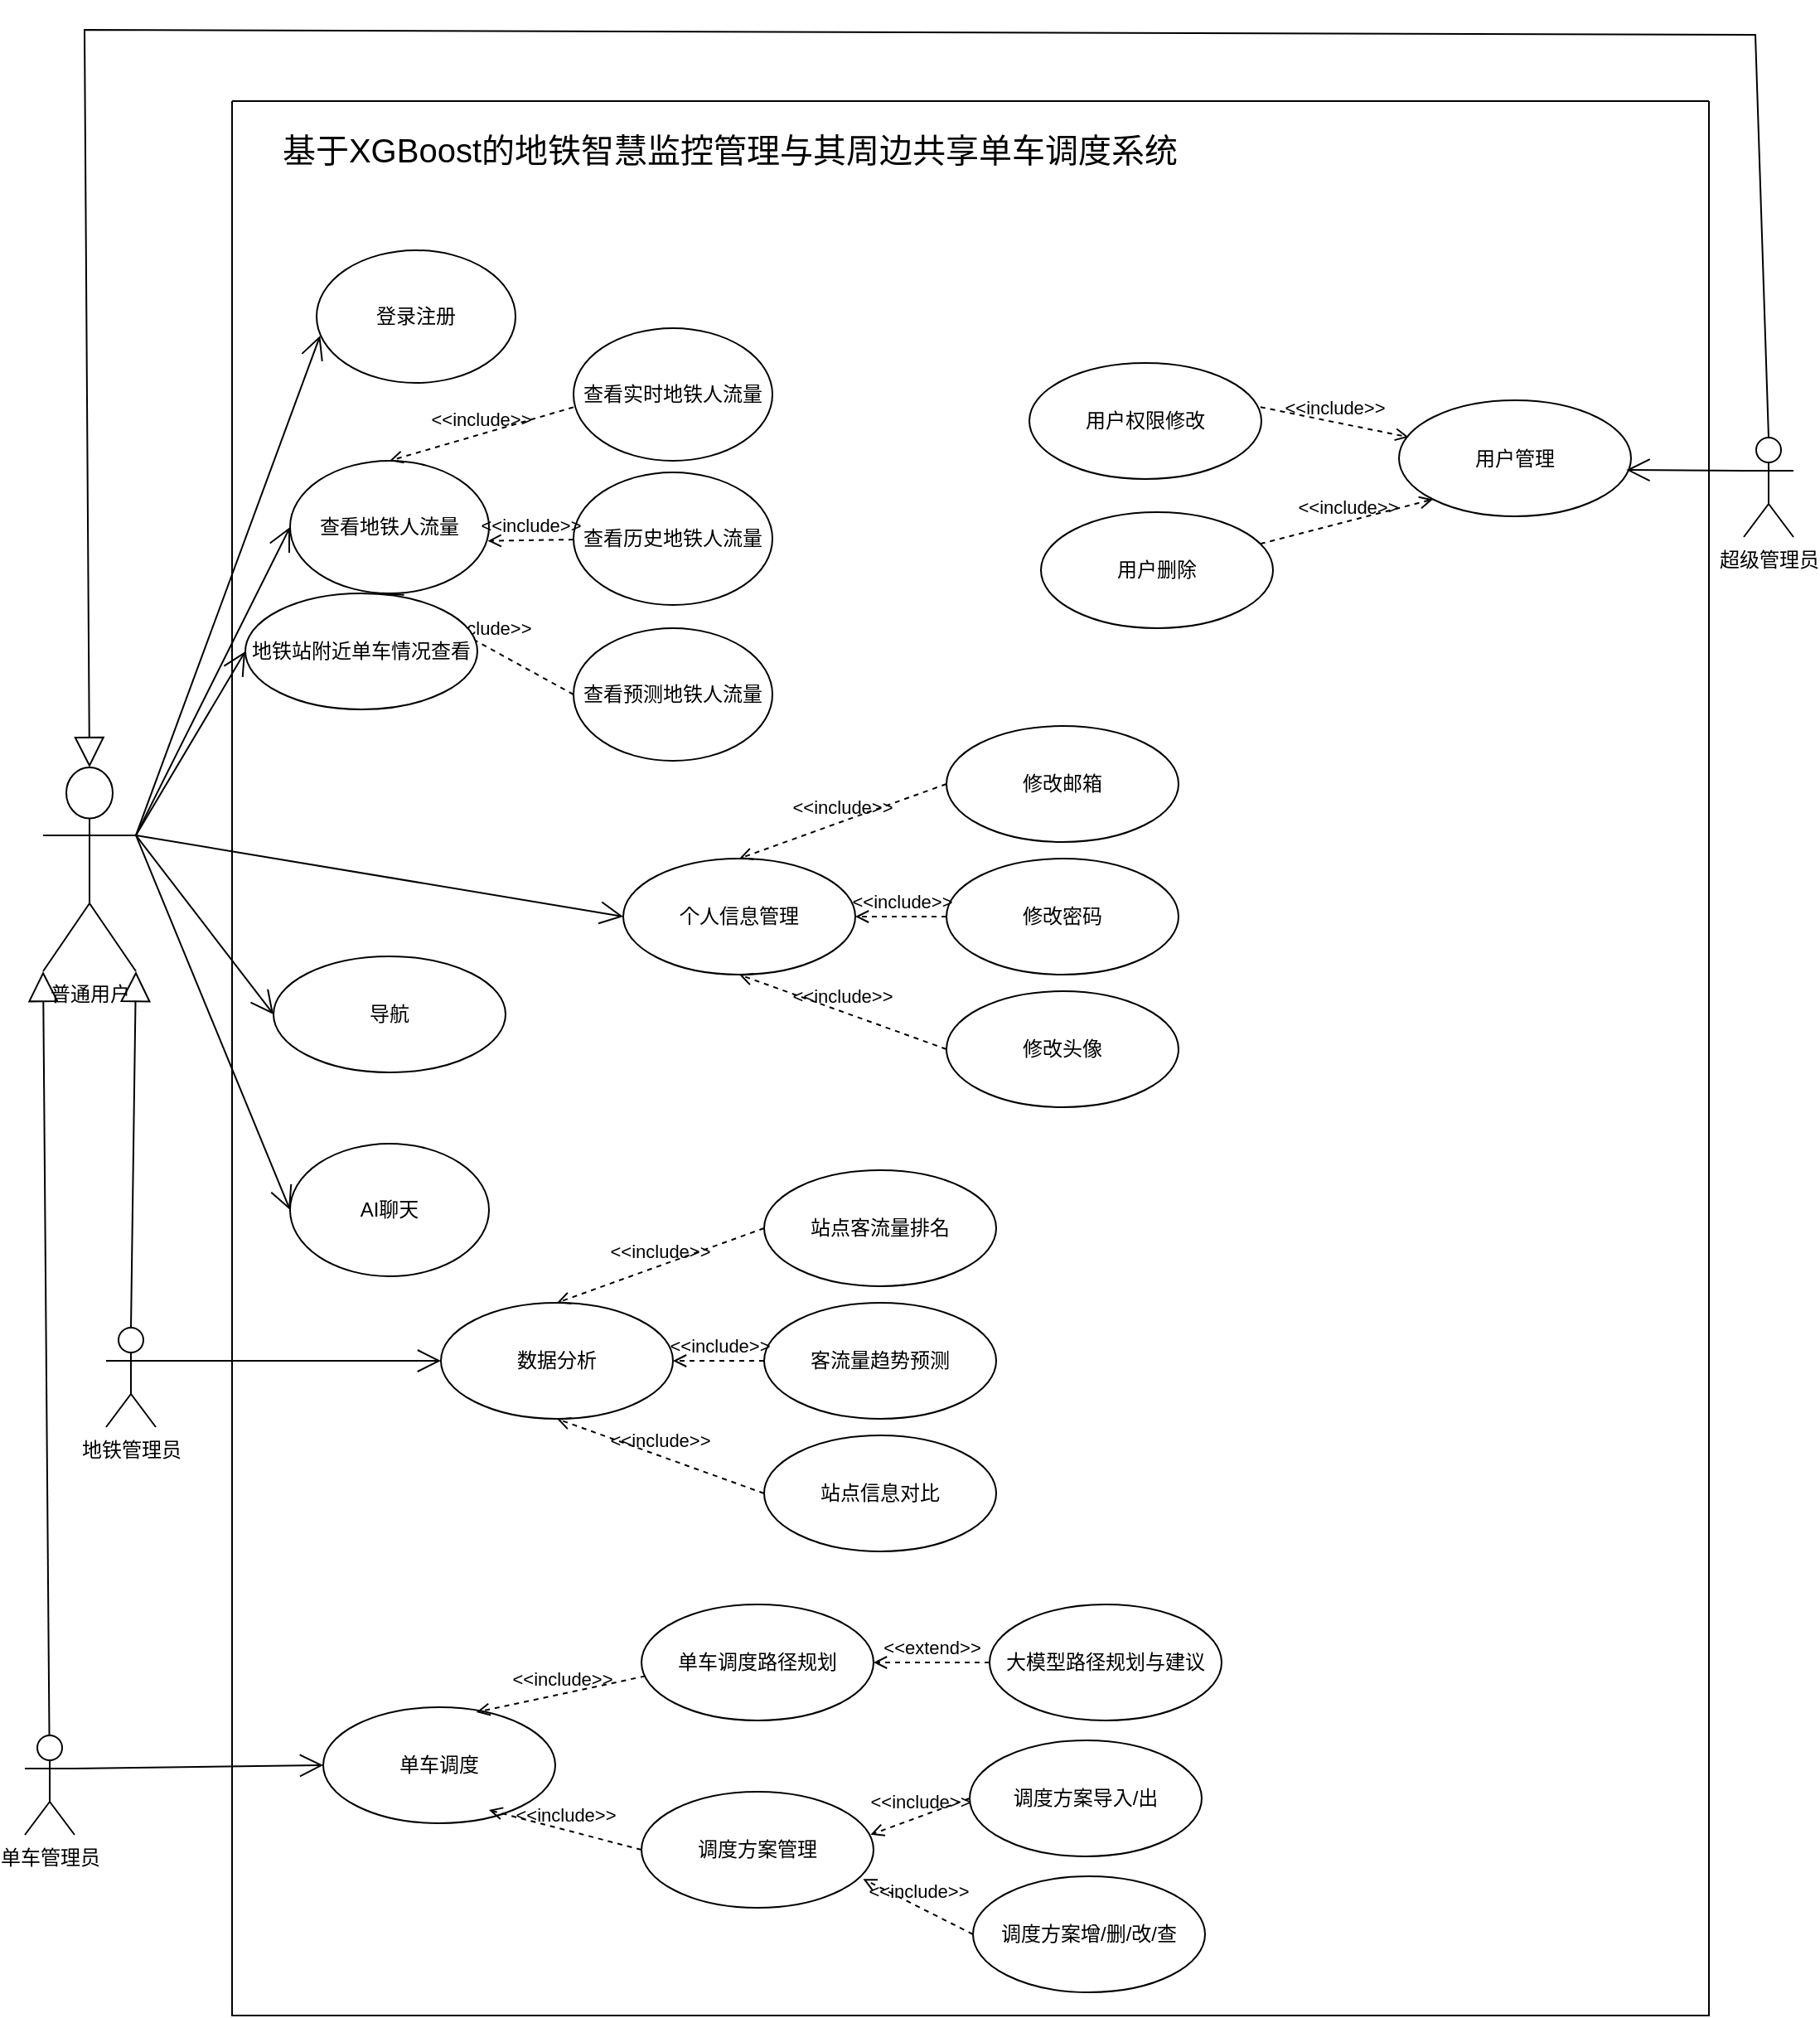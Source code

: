 <mxfile version="28.0.4">
  <diagram name="第 1 页" id="o84kC3mVbSfqN-R0YSoq">
    <mxGraphModel dx="3374" dy="3159" grid="0" gridSize="10" guides="1" tooltips="1" connect="1" arrows="1" fold="1" page="1" pageScale="1" pageWidth="1169" pageHeight="1654" math="0" shadow="0">
      <root>
        <mxCell id="0" />
        <mxCell id="1" parent="0" />
        <mxCell id="z2yshtgwUrTWsipl_77C-11" value="" style="swimlane;startSize=0;" parent="1" vertex="1">
          <mxGeometry x="121" y="-146" width="891" height="1155" as="geometry" />
        </mxCell>
        <mxCell id="z2yshtgwUrTWsipl_77C-5" value="普通用户" style="shape=umlActor;verticalLabelPosition=bottom;verticalAlign=top;html=1;" parent="z2yshtgwUrTWsipl_77C-11" vertex="1">
          <mxGeometry x="-114" y="402" width="56" height="123" as="geometry" />
        </mxCell>
        <mxCell id="z2yshtgwUrTWsipl_77C-6" value="超级管理员" style="shape=umlActor;verticalLabelPosition=bottom;verticalAlign=top;html=1;" parent="z2yshtgwUrTWsipl_77C-11" vertex="1">
          <mxGeometry x="912" y="203" width="30" height="60" as="geometry" />
        </mxCell>
        <mxCell id="z2yshtgwUrTWsipl_77C-80" value="" style="endArrow=block;endSize=16;endFill=0;html=1;rounded=0;entryX=0.5;entryY=0;entryDx=0;entryDy=0;entryPerimeter=0;exitX=0.5;exitY=0;exitDx=0;exitDy=0;exitPerimeter=0;" parent="z2yshtgwUrTWsipl_77C-11" source="z2yshtgwUrTWsipl_77C-6" target="z2yshtgwUrTWsipl_77C-5" edge="1">
          <mxGeometry width="160" relative="1" as="geometry">
            <mxPoint x="896" y="39" as="sourcePoint" />
            <mxPoint x="885" y="-60" as="targetPoint" />
            <Array as="points">
              <mxPoint x="919" y="-40" />
              <mxPoint x="-89" y="-43" />
            </Array>
          </mxGeometry>
        </mxCell>
        <mxCell id="z2yshtgwUrTWsipl_77C-12" value="查看实时地铁人流量" style="ellipse;whiteSpace=wrap;html=1;" parent="z2yshtgwUrTWsipl_77C-11" vertex="1">
          <mxGeometry x="206" y="137" width="120" height="80" as="geometry" />
        </mxCell>
        <mxCell id="z2yshtgwUrTWsipl_77C-20" value="查看地铁人流量" style="ellipse;whiteSpace=wrap;html=1;" parent="z2yshtgwUrTWsipl_77C-11" vertex="1">
          <mxGeometry x="35" y="217" width="120" height="80" as="geometry" />
        </mxCell>
        <mxCell id="z2yshtgwUrTWsipl_77C-18" value="查看历史地铁人流量" style="ellipse;whiteSpace=wrap;html=1;" parent="z2yshtgwUrTWsipl_77C-11" vertex="1">
          <mxGeometry x="206" y="224" width="120" height="80" as="geometry" />
        </mxCell>
        <mxCell id="z2yshtgwUrTWsipl_77C-19" value="查看预测地铁人流量" style="ellipse;whiteSpace=wrap;html=1;" parent="z2yshtgwUrTWsipl_77C-11" vertex="1">
          <mxGeometry x="206" y="318" width="120" height="80" as="geometry" />
        </mxCell>
        <mxCell id="z2yshtgwUrTWsipl_77C-22" value="&amp;lt;&amp;lt;include&amp;gt;&amp;gt;" style="html=1;verticalAlign=bottom;labelBackgroundColor=none;endArrow=open;endFill=0;dashed=1;rounded=0;entryX=0.5;entryY=0;entryDx=0;entryDy=0;exitX=0;exitY=0.596;exitDx=0;exitDy=0;exitPerimeter=0;" parent="z2yshtgwUrTWsipl_77C-11" source="z2yshtgwUrTWsipl_77C-12" target="z2yshtgwUrTWsipl_77C-20" edge="1">
          <mxGeometry width="160" relative="1" as="geometry">
            <mxPoint x="189" y="146.5" as="sourcePoint" />
            <mxPoint x="349" y="146.5" as="targetPoint" />
          </mxGeometry>
        </mxCell>
        <mxCell id="z2yshtgwUrTWsipl_77C-27" value="&amp;lt;&amp;lt;include&amp;gt;&amp;gt;" style="html=1;verticalAlign=bottom;labelBackgroundColor=none;endArrow=open;endFill=0;dashed=1;rounded=0;entryX=0.994;entryY=0.604;entryDx=0;entryDy=0;entryPerimeter=0;" parent="z2yshtgwUrTWsipl_77C-11" source="z2yshtgwUrTWsipl_77C-18" target="z2yshtgwUrTWsipl_77C-20" edge="1">
          <mxGeometry width="160" relative="1" as="geometry">
            <mxPoint x="149" y="307" as="sourcePoint" />
            <mxPoint x="295" y="307" as="targetPoint" />
          </mxGeometry>
        </mxCell>
        <mxCell id="z2yshtgwUrTWsipl_77C-28" value="&amp;lt;&amp;lt;include&amp;gt;&amp;gt;" style="html=1;verticalAlign=bottom;labelBackgroundColor=none;endArrow=open;endFill=0;dashed=1;rounded=0;entryX=0.5;entryY=1;entryDx=0;entryDy=0;exitX=0;exitY=0.5;exitDx=0;exitDy=0;" parent="z2yshtgwUrTWsipl_77C-11" source="z2yshtgwUrTWsipl_77C-19" target="z2yshtgwUrTWsipl_77C-20" edge="1">
          <mxGeometry width="160" relative="1" as="geometry">
            <mxPoint x="55" y="377" as="sourcePoint" />
            <mxPoint x="215" y="377" as="targetPoint" />
          </mxGeometry>
        </mxCell>
        <mxCell id="z2yshtgwUrTWsipl_77C-29" value="个人信息管理" style="ellipse;whiteSpace=wrap;html=1;" parent="z2yshtgwUrTWsipl_77C-11" vertex="1">
          <mxGeometry x="236" y="457" width="140" height="70" as="geometry" />
        </mxCell>
        <mxCell id="z2yshtgwUrTWsipl_77C-30" value="修改邮箱" style="ellipse;whiteSpace=wrap;html=1;" parent="z2yshtgwUrTWsipl_77C-11" vertex="1">
          <mxGeometry x="431" y="377" width="140" height="70" as="geometry" />
        </mxCell>
        <mxCell id="z2yshtgwUrTWsipl_77C-33" value="&amp;lt;&amp;lt;include&amp;gt;&amp;gt;" style="html=1;verticalAlign=bottom;labelBackgroundColor=none;endArrow=open;endFill=0;dashed=1;rounded=0;entryX=0.5;entryY=0;entryDx=0;entryDy=0;exitX=0;exitY=0.5;exitDx=0;exitDy=0;" parent="z2yshtgwUrTWsipl_77C-11" source="z2yshtgwUrTWsipl_77C-30" target="z2yshtgwUrTWsipl_77C-29" edge="1">
          <mxGeometry width="160" relative="1" as="geometry">
            <mxPoint x="281" y="417" as="sourcePoint" />
            <mxPoint x="441" y="417" as="targetPoint" />
          </mxGeometry>
        </mxCell>
        <mxCell id="z2yshtgwUrTWsipl_77C-32" value="修改头像" style="ellipse;whiteSpace=wrap;html=1;" parent="z2yshtgwUrTWsipl_77C-11" vertex="1">
          <mxGeometry x="431" y="537" width="140" height="70" as="geometry" />
        </mxCell>
        <mxCell id="z2yshtgwUrTWsipl_77C-35" value="&amp;lt;&amp;lt;include&amp;gt;&amp;gt;" style="html=1;verticalAlign=bottom;labelBackgroundColor=none;endArrow=open;endFill=0;dashed=1;rounded=0;entryX=0.5;entryY=1;entryDx=0;entryDy=0;exitX=0;exitY=0.5;exitDx=0;exitDy=0;" parent="z2yshtgwUrTWsipl_77C-11" source="z2yshtgwUrTWsipl_77C-32" target="z2yshtgwUrTWsipl_77C-29" edge="1">
          <mxGeometry width="160" relative="1" as="geometry">
            <mxPoint x="231" y="597" as="sourcePoint" />
            <mxPoint x="391" y="597" as="targetPoint" />
          </mxGeometry>
        </mxCell>
        <mxCell id="z2yshtgwUrTWsipl_77C-31" value="修改密码" style="ellipse;whiteSpace=wrap;html=1;" parent="z2yshtgwUrTWsipl_77C-11" vertex="1">
          <mxGeometry x="431" y="457" width="140" height="70" as="geometry" />
        </mxCell>
        <mxCell id="z2yshtgwUrTWsipl_77C-34" value="&amp;lt;&amp;lt;include&amp;gt;&amp;gt;" style="html=1;verticalAlign=bottom;labelBackgroundColor=none;endArrow=open;endFill=0;dashed=1;rounded=0;entryX=1;entryY=0.5;entryDx=0;entryDy=0;exitX=0;exitY=0.5;exitDx=0;exitDy=0;" parent="z2yshtgwUrTWsipl_77C-11" source="z2yshtgwUrTWsipl_77C-31" target="z2yshtgwUrTWsipl_77C-29" edge="1">
          <mxGeometry width="160" relative="1" as="geometry">
            <mxPoint x="391" y="557" as="sourcePoint" />
            <mxPoint x="551" y="557" as="targetPoint" />
          </mxGeometry>
        </mxCell>
        <mxCell id="z2yshtgwUrTWsipl_77C-45" value="AI聊天" style="ellipse;whiteSpace=wrap;html=1;" parent="z2yshtgwUrTWsipl_77C-11" vertex="1">
          <mxGeometry x="35" y="629" width="120" height="80" as="geometry" />
        </mxCell>
        <mxCell id="z2yshtgwUrTWsipl_77C-69" value="用户管理" style="ellipse;whiteSpace=wrap;html=1;" parent="z2yshtgwUrTWsipl_77C-11" vertex="1">
          <mxGeometry x="704" y="180.5" width="140" height="70" as="geometry" />
        </mxCell>
        <mxCell id="z2yshtgwUrTWsipl_77C-70" value="用户权限修改" style="ellipse;whiteSpace=wrap;html=1;" parent="z2yshtgwUrTWsipl_77C-11" vertex="1">
          <mxGeometry x="481" y="158" width="140" height="70" as="geometry" />
        </mxCell>
        <mxCell id="z2yshtgwUrTWsipl_77C-71" value="用户删除" style="ellipse;whiteSpace=wrap;html=1;" parent="z2yshtgwUrTWsipl_77C-11" vertex="1">
          <mxGeometry x="488" y="248" width="140" height="70" as="geometry" />
        </mxCell>
        <mxCell id="z2yshtgwUrTWsipl_77C-74" value="&amp;lt;&amp;lt;include&amp;gt;&amp;gt;" style="html=1;verticalAlign=bottom;labelBackgroundColor=none;endArrow=open;endFill=0;dashed=1;rounded=0;exitX=0.996;exitY=0.38;exitDx=0;exitDy=0;exitPerimeter=0;entryX=0.042;entryY=0.318;entryDx=0;entryDy=0;entryPerimeter=0;" parent="z2yshtgwUrTWsipl_77C-11" source="z2yshtgwUrTWsipl_77C-70" target="z2yshtgwUrTWsipl_77C-69" edge="1">
          <mxGeometry width="160" relative="1" as="geometry">
            <mxPoint x="664" y="215.5" as="sourcePoint" />
            <mxPoint x="712.58" y="253.69" as="targetPoint" />
          </mxGeometry>
        </mxCell>
        <mxCell id="z2yshtgwUrTWsipl_77C-76" value="&amp;lt;&amp;lt;include&amp;gt;&amp;gt;" style="html=1;verticalAlign=bottom;labelBackgroundColor=none;endArrow=open;endFill=0;dashed=1;rounded=0;entryX=0;entryY=1;entryDx=0;entryDy=0;" parent="z2yshtgwUrTWsipl_77C-11" source="z2yshtgwUrTWsipl_77C-71" target="z2yshtgwUrTWsipl_77C-69" edge="1">
          <mxGeometry width="160" relative="1" as="geometry">
            <mxPoint x="254" y="260.5" as="sourcePoint" />
            <mxPoint x="721.54" y="291.0" as="targetPoint" />
          </mxGeometry>
        </mxCell>
        <mxCell id="BZIjttsFyeLr9ljP96CP-4" value="登录注册" style="ellipse;whiteSpace=wrap;html=1;" parent="z2yshtgwUrTWsipl_77C-11" vertex="1">
          <mxGeometry x="51" y="90" width="120" height="80" as="geometry" />
        </mxCell>
        <mxCell id="BZIjttsFyeLr9ljP96CP-6" value="导航" style="ellipse;whiteSpace=wrap;html=1;" parent="z2yshtgwUrTWsipl_77C-11" vertex="1">
          <mxGeometry x="25" y="516" width="140" height="70" as="geometry" />
        </mxCell>
        <mxCell id="z2yshtgwUrTWsipl_77C-63" value="地铁站附近单车情况查看" style="ellipse;whiteSpace=wrap;html=1;" parent="z2yshtgwUrTWsipl_77C-11" vertex="1">
          <mxGeometry x="8" y="297" width="140" height="70" as="geometry" />
        </mxCell>
        <mxCell id="z2yshtgwUrTWsipl_77C-4" value="地铁管理员" style="shape=umlActor;verticalLabelPosition=bottom;verticalAlign=top;html=1;" parent="z2yshtgwUrTWsipl_77C-11" vertex="1">
          <mxGeometry x="-76" y="740" width="30" height="60" as="geometry" />
        </mxCell>
        <mxCell id="z2yshtgwUrTWsipl_77C-54" value="数据分析" style="ellipse;whiteSpace=wrap;html=1;" parent="z2yshtgwUrTWsipl_77C-11" vertex="1">
          <mxGeometry x="126" y="725" width="140" height="70" as="geometry" />
        </mxCell>
        <mxCell id="z2yshtgwUrTWsipl_77C-55" value="站点客流量排名" style="ellipse;whiteSpace=wrap;html=1;" parent="z2yshtgwUrTWsipl_77C-11" vertex="1">
          <mxGeometry x="321" y="645" width="140" height="70" as="geometry" />
        </mxCell>
        <mxCell id="z2yshtgwUrTWsipl_77C-56" value="&amp;lt;&amp;lt;include&amp;gt;&amp;gt;" style="html=1;verticalAlign=bottom;labelBackgroundColor=none;endArrow=open;endFill=0;dashed=1;rounded=0;entryX=0.5;entryY=0;entryDx=0;entryDy=0;exitX=0;exitY=0.5;exitDx=0;exitDy=0;" parent="z2yshtgwUrTWsipl_77C-11" source="z2yshtgwUrTWsipl_77C-55" target="z2yshtgwUrTWsipl_77C-54" edge="1">
          <mxGeometry width="160" relative="1" as="geometry">
            <mxPoint x="171" y="685" as="sourcePoint" />
            <mxPoint x="331" y="685" as="targetPoint" />
          </mxGeometry>
        </mxCell>
        <mxCell id="z2yshtgwUrTWsipl_77C-57" value="站点信息对比" style="ellipse;whiteSpace=wrap;html=1;" parent="z2yshtgwUrTWsipl_77C-11" vertex="1">
          <mxGeometry x="321" y="805" width="140" height="70" as="geometry" />
        </mxCell>
        <mxCell id="z2yshtgwUrTWsipl_77C-58" value="&amp;lt;&amp;lt;include&amp;gt;&amp;gt;" style="html=1;verticalAlign=bottom;labelBackgroundColor=none;endArrow=open;endFill=0;dashed=1;rounded=0;entryX=0.5;entryY=1;entryDx=0;entryDy=0;exitX=0;exitY=0.5;exitDx=0;exitDy=0;" parent="z2yshtgwUrTWsipl_77C-11" source="z2yshtgwUrTWsipl_77C-57" target="z2yshtgwUrTWsipl_77C-54" edge="1">
          <mxGeometry width="160" relative="1" as="geometry">
            <mxPoint x="121" y="865" as="sourcePoint" />
            <mxPoint x="281" y="865" as="targetPoint" />
          </mxGeometry>
        </mxCell>
        <mxCell id="z2yshtgwUrTWsipl_77C-59" value="客流量趋势预测" style="ellipse;whiteSpace=wrap;html=1;" parent="z2yshtgwUrTWsipl_77C-11" vertex="1">
          <mxGeometry x="321" y="725" width="140" height="70" as="geometry" />
        </mxCell>
        <mxCell id="z2yshtgwUrTWsipl_77C-60" value="&amp;lt;&amp;lt;include&amp;gt;&amp;gt;" style="html=1;verticalAlign=bottom;labelBackgroundColor=none;endArrow=open;endFill=0;dashed=1;rounded=0;entryX=1;entryY=0.5;entryDx=0;entryDy=0;exitX=0;exitY=0.5;exitDx=0;exitDy=0;" parent="z2yshtgwUrTWsipl_77C-11" source="z2yshtgwUrTWsipl_77C-59" target="z2yshtgwUrTWsipl_77C-54" edge="1">
          <mxGeometry width="160" relative="1" as="geometry">
            <mxPoint x="281" y="825" as="sourcePoint" />
            <mxPoint x="441" y="825" as="targetPoint" />
          </mxGeometry>
        </mxCell>
        <mxCell id="z2yshtgwUrTWsipl_77C-62" value="" style="endArrow=open;endFill=1;endSize=12;html=1;rounded=0;exitX=1;exitY=0.333;exitDx=0;exitDy=0;exitPerimeter=0;entryX=0;entryY=0.5;entryDx=0;entryDy=0;" parent="z2yshtgwUrTWsipl_77C-11" source="z2yshtgwUrTWsipl_77C-4" target="z2yshtgwUrTWsipl_77C-54" edge="1">
          <mxGeometry width="160" relative="1" as="geometry">
            <mxPoint x="2" y="623" as="sourcePoint" />
            <mxPoint x="156" y="752" as="targetPoint" />
          </mxGeometry>
        </mxCell>
        <mxCell id="z2yshtgwUrTWsipl_77C-38" value="" style="endArrow=block;endSize=16;endFill=0;html=1;rounded=0;entryX=1;entryY=1;entryDx=0;entryDy=0;entryPerimeter=0;exitX=0.5;exitY=0;exitDx=0;exitDy=0;exitPerimeter=0;" parent="z2yshtgwUrTWsipl_77C-11" source="z2yshtgwUrTWsipl_77C-4" target="z2yshtgwUrTWsipl_77C-5" edge="1">
          <mxGeometry width="160" relative="1" as="geometry">
            <mxPoint x="-168" y="552" as="sourcePoint" />
            <mxPoint x="-8" y="552" as="targetPoint" />
          </mxGeometry>
        </mxCell>
        <mxCell id="z2yshtgwUrTWsipl_77C-43" value="" style="endArrow=open;endFill=1;endSize=12;html=1;rounded=0;exitX=1;exitY=0.333;exitDx=0;exitDy=0;exitPerimeter=0;entryX=0;entryY=0.5;entryDx=0;entryDy=0;" parent="z2yshtgwUrTWsipl_77C-11" source="z2yshtgwUrTWsipl_77C-5" target="z2yshtgwUrTWsipl_77C-20" edge="1">
          <mxGeometry width="160" relative="1" as="geometry">
            <mxPoint x="-48" y="402" as="sourcePoint" />
            <mxPoint x="112" y="402" as="targetPoint" />
            <Array as="points" />
          </mxGeometry>
        </mxCell>
        <mxCell id="z2yshtgwUrTWsipl_77C-44" value="" style="endArrow=open;endFill=1;endSize=12;html=1;rounded=0;exitX=1;exitY=0.333;exitDx=0;exitDy=0;exitPerimeter=0;entryX=0;entryY=0.5;entryDx=0;entryDy=0;" parent="z2yshtgwUrTWsipl_77C-11" source="z2yshtgwUrTWsipl_77C-5" target="z2yshtgwUrTWsipl_77C-29" edge="1">
          <mxGeometry width="160" relative="1" as="geometry">
            <mxPoint x="-38" y="472" as="sourcePoint" />
            <mxPoint x="122" y="472" as="targetPoint" />
          </mxGeometry>
        </mxCell>
        <mxCell id="z2yshtgwUrTWsipl_77C-46" value="" style="endArrow=open;endFill=1;endSize=12;html=1;rounded=0;exitX=1;exitY=0.333;exitDx=0;exitDy=0;exitPerimeter=0;entryX=0;entryY=0.5;entryDx=0;entryDy=0;" parent="z2yshtgwUrTWsipl_77C-11" source="z2yshtgwUrTWsipl_77C-5" target="z2yshtgwUrTWsipl_77C-45" edge="1">
          <mxGeometry width="160" relative="1" as="geometry">
            <mxPoint x="-40" y="452" as="sourcePoint" />
            <mxPoint x="120" y="452" as="targetPoint" />
          </mxGeometry>
        </mxCell>
        <mxCell id="z2yshtgwUrTWsipl_77C-64" value="" style="endArrow=open;endFill=1;endSize=12;html=1;rounded=0;exitX=1;exitY=0.333;exitDx=0;exitDy=0;exitPerimeter=0;entryX=0;entryY=0.5;entryDx=0;entryDy=0;" parent="z2yshtgwUrTWsipl_77C-11" source="z2yshtgwUrTWsipl_77C-5" target="z2yshtgwUrTWsipl_77C-63" edge="1">
          <mxGeometry width="160" relative="1" as="geometry">
            <mxPoint x="-68" y="755" as="sourcePoint" />
            <mxPoint x="92" y="755" as="targetPoint" />
          </mxGeometry>
        </mxCell>
        <mxCell id="z2yshtgwUrTWsipl_77C-79" value="" style="endArrow=open;endFill=1;endSize=12;html=1;rounded=0;entryX=0.98;entryY=0.6;entryDx=0;entryDy=0;entryPerimeter=0;exitX=0;exitY=0.333;exitDx=0;exitDy=0;exitPerimeter=0;" parent="z2yshtgwUrTWsipl_77C-11" source="z2yshtgwUrTWsipl_77C-6" target="z2yshtgwUrTWsipl_77C-69" edge="1">
          <mxGeometry width="160" relative="1" as="geometry">
            <mxPoint x="644" y="409" as="sourcePoint" />
            <mxPoint x="804" y="409" as="targetPoint" />
          </mxGeometry>
        </mxCell>
        <mxCell id="BZIjttsFyeLr9ljP96CP-5" value="" style="endArrow=open;endFill=1;endSize=12;html=1;rounded=0;entryX=0.018;entryY=0.643;entryDx=0;entryDy=0;entryPerimeter=0;exitX=1;exitY=0.333;exitDx=0;exitDy=0;exitPerimeter=0;" parent="z2yshtgwUrTWsipl_77C-11" source="z2yshtgwUrTWsipl_77C-5" target="BZIjttsFyeLr9ljP96CP-4" edge="1">
          <mxGeometry width="160" relative="1" as="geometry">
            <mxPoint x="-35" y="266" as="sourcePoint" />
            <mxPoint x="125" y="266" as="targetPoint" />
          </mxGeometry>
        </mxCell>
        <mxCell id="BZIjttsFyeLr9ljP96CP-7" value="" style="endArrow=open;endFill=1;endSize=12;html=1;rounded=0;exitX=1;exitY=0.333;exitDx=0;exitDy=0;exitPerimeter=0;entryX=0;entryY=0.5;entryDx=0;entryDy=0;" parent="z2yshtgwUrTWsipl_77C-11" source="z2yshtgwUrTWsipl_77C-5" target="BZIjttsFyeLr9ljP96CP-6" edge="1">
          <mxGeometry width="160" relative="1" as="geometry">
            <mxPoint x="-84" y="478" as="sourcePoint" />
            <mxPoint x="76" y="478" as="targetPoint" />
          </mxGeometry>
        </mxCell>
        <mxCell id="z2yshtgwUrTWsipl_77C-1" value="单车管理员" style="shape=umlActor;verticalLabelPosition=bottom;verticalAlign=top;html=1;" parent="z2yshtgwUrTWsipl_77C-11" vertex="1">
          <mxGeometry x="-125" y="986" width="30" height="60" as="geometry" />
        </mxCell>
        <mxCell id="z2yshtgwUrTWsipl_77C-39" value="" style="endArrow=block;endSize=16;endFill=0;html=1;rounded=0;entryX=0;entryY=1;entryDx=0;entryDy=0;entryPerimeter=0;" parent="z2yshtgwUrTWsipl_77C-11" source="z2yshtgwUrTWsipl_77C-1" target="z2yshtgwUrTWsipl_77C-5" edge="1">
          <mxGeometry width="160" relative="1" as="geometry">
            <mxPoint x="-36" y="326" as="sourcePoint" />
            <mxPoint x="-36" y="326" as="targetPoint" />
          </mxGeometry>
        </mxCell>
        <mxCell id="z2yshtgwUrTWsipl_77C-65" value="单车调度" style="ellipse;whiteSpace=wrap;html=1;" parent="z2yshtgwUrTWsipl_77C-11" vertex="1">
          <mxGeometry x="55" y="969" width="140" height="70" as="geometry" />
        </mxCell>
        <mxCell id="z2yshtgwUrTWsipl_77C-67" value="单车调度路径规划" style="ellipse;whiteSpace=wrap;html=1;" parent="z2yshtgwUrTWsipl_77C-11" vertex="1">
          <mxGeometry x="247" y="907" width="140" height="70" as="geometry" />
        </mxCell>
        <mxCell id="z2yshtgwUrTWsipl_77C-68" value="调度方案管理" style="ellipse;whiteSpace=wrap;html=1;" parent="z2yshtgwUrTWsipl_77C-11" vertex="1">
          <mxGeometry x="247" y="1020" width="140" height="70" as="geometry" />
        </mxCell>
        <mxCell id="z2yshtgwUrTWsipl_77C-72" value="&amp;lt;&amp;lt;include&amp;gt;&amp;gt;" style="html=1;verticalAlign=bottom;labelBackgroundColor=none;endArrow=open;endFill=0;dashed=1;rounded=0;exitX=0.017;exitY=0.617;exitDx=0;exitDy=0;exitPerimeter=0;entryX=0.66;entryY=0.043;entryDx=0;entryDy=0;entryPerimeter=0;" parent="z2yshtgwUrTWsipl_77C-11" source="z2yshtgwUrTWsipl_77C-67" target="z2yshtgwUrTWsipl_77C-65" edge="1">
          <mxGeometry width="160" relative="1" as="geometry">
            <mxPoint x="220" y="999" as="sourcePoint" />
            <mxPoint x="380" y="999" as="targetPoint" />
          </mxGeometry>
        </mxCell>
        <mxCell id="z2yshtgwUrTWsipl_77C-73" value="&amp;lt;&amp;lt;include&amp;gt;&amp;gt;" style="html=1;verticalAlign=bottom;labelBackgroundColor=none;endArrow=open;endFill=0;dashed=1;rounded=0;entryX=0.714;entryY=0.886;entryDx=0;entryDy=0;entryPerimeter=0;exitX=0;exitY=0.5;exitDx=0;exitDy=0;" parent="z2yshtgwUrTWsipl_77C-11" source="z2yshtgwUrTWsipl_77C-68" target="z2yshtgwUrTWsipl_77C-65" edge="1">
          <mxGeometry width="160" relative="1" as="geometry">
            <mxPoint x="121" y="1104" as="sourcePoint" />
            <mxPoint x="281" y="1104" as="targetPoint" />
          </mxGeometry>
        </mxCell>
        <mxCell id="BZIjttsFyeLr9ljP96CP-1" value="大模型路径规划与建议" style="ellipse;whiteSpace=wrap;html=1;" parent="z2yshtgwUrTWsipl_77C-11" vertex="1">
          <mxGeometry x="457" y="907" width="140" height="70" as="geometry" />
        </mxCell>
        <mxCell id="BZIjttsFyeLr9ljP96CP-3" value="&amp;lt;&amp;lt;extend&amp;gt;&amp;gt;" style="html=1;verticalAlign=bottom;labelBackgroundColor=none;endArrow=open;endFill=0;dashed=1;rounded=0;entryX=1;entryY=0.5;entryDx=0;entryDy=0;exitX=0;exitY=0.5;exitDx=0;exitDy=0;" parent="z2yshtgwUrTWsipl_77C-11" source="BZIjttsFyeLr9ljP96CP-1" target="z2yshtgwUrTWsipl_77C-67" edge="1">
          <mxGeometry width="160" relative="1" as="geometry">
            <mxPoint x="176" y="995" as="sourcePoint" />
            <mxPoint x="336" y="995" as="targetPoint" />
          </mxGeometry>
        </mxCell>
        <mxCell id="BZIjttsFyeLr9ljP96CP-9" value="调度方案增/删/改/查" style="ellipse;whiteSpace=wrap;html=1;" parent="z2yshtgwUrTWsipl_77C-11" vertex="1">
          <mxGeometry x="447" y="1071" width="140" height="70" as="geometry" />
        </mxCell>
        <mxCell id="z2yshtgwUrTWsipl_77C-66" value="" style="endArrow=open;endFill=1;endSize=12;html=1;rounded=0;exitX=1;exitY=0.333;exitDx=0;exitDy=0;exitPerimeter=0;entryX=0;entryY=0.5;entryDx=0;entryDy=0;" parent="z2yshtgwUrTWsipl_77C-11" source="z2yshtgwUrTWsipl_77C-1" target="z2yshtgwUrTWsipl_77C-65" edge="1">
          <mxGeometry width="160" relative="1" as="geometry">
            <mxPoint x="-84" y="1034" as="sourcePoint" />
            <mxPoint x="76" y="1034" as="targetPoint" />
          </mxGeometry>
        </mxCell>
        <mxCell id="BZIjttsFyeLr9ljP96CP-8" value="调度方案导入/出" style="ellipse;whiteSpace=wrap;html=1;" parent="z2yshtgwUrTWsipl_77C-11" vertex="1">
          <mxGeometry x="445" y="989" width="140" height="70" as="geometry" />
        </mxCell>
        <mxCell id="BZIjttsFyeLr9ljP96CP-10" value="&amp;lt;&amp;lt;include&amp;gt;&amp;gt;" style="html=1;verticalAlign=bottom;labelBackgroundColor=none;endArrow=open;endFill=0;dashed=1;rounded=0;entryX=0.987;entryY=0.37;entryDx=0;entryDy=0;exitX=0;exitY=0.5;exitDx=0;exitDy=0;entryPerimeter=0;" parent="z2yshtgwUrTWsipl_77C-11" source="BZIjttsFyeLr9ljP96CP-8" target="z2yshtgwUrTWsipl_77C-68" edge="1">
          <mxGeometry width="160" relative="1" as="geometry">
            <mxPoint x="527" y="1058" as="sourcePoint" />
            <mxPoint x="402" y="1103" as="targetPoint" />
          </mxGeometry>
        </mxCell>
        <mxCell id="BZIjttsFyeLr9ljP96CP-11" value="&amp;lt;&amp;lt;include&amp;gt;&amp;gt;" style="html=1;verticalAlign=bottom;labelBackgroundColor=none;endArrow=open;endFill=0;dashed=1;rounded=0;entryX=0.955;entryY=0.751;entryDx=0;entryDy=0;exitX=0;exitY=0.5;exitDx=0;exitDy=0;entryPerimeter=0;" parent="z2yshtgwUrTWsipl_77C-11" source="BZIjttsFyeLr9ljP96CP-9" target="z2yshtgwUrTWsipl_77C-68" edge="1">
          <mxGeometry width="160" relative="1" as="geometry">
            <mxPoint x="543" y="1086" as="sourcePoint" />
            <mxPoint x="418" y="1131" as="targetPoint" />
          </mxGeometry>
        </mxCell>
        <mxCell id="HxOysK859AeqrsEfD9Qd-2" value="&lt;span style=&quot;font-size: 20px;&quot;&gt;基于XGBoost的地铁智慧监控管理与其周边共享单车调度系统&lt;/span&gt;" style="text;html=1;align=center;verticalAlign=middle;whiteSpace=wrap;rounded=0;" parent="z2yshtgwUrTWsipl_77C-11" vertex="1">
          <mxGeometry x="2" y="14" width="597" height="30" as="geometry" />
        </mxCell>
      </root>
    </mxGraphModel>
  </diagram>
</mxfile>
